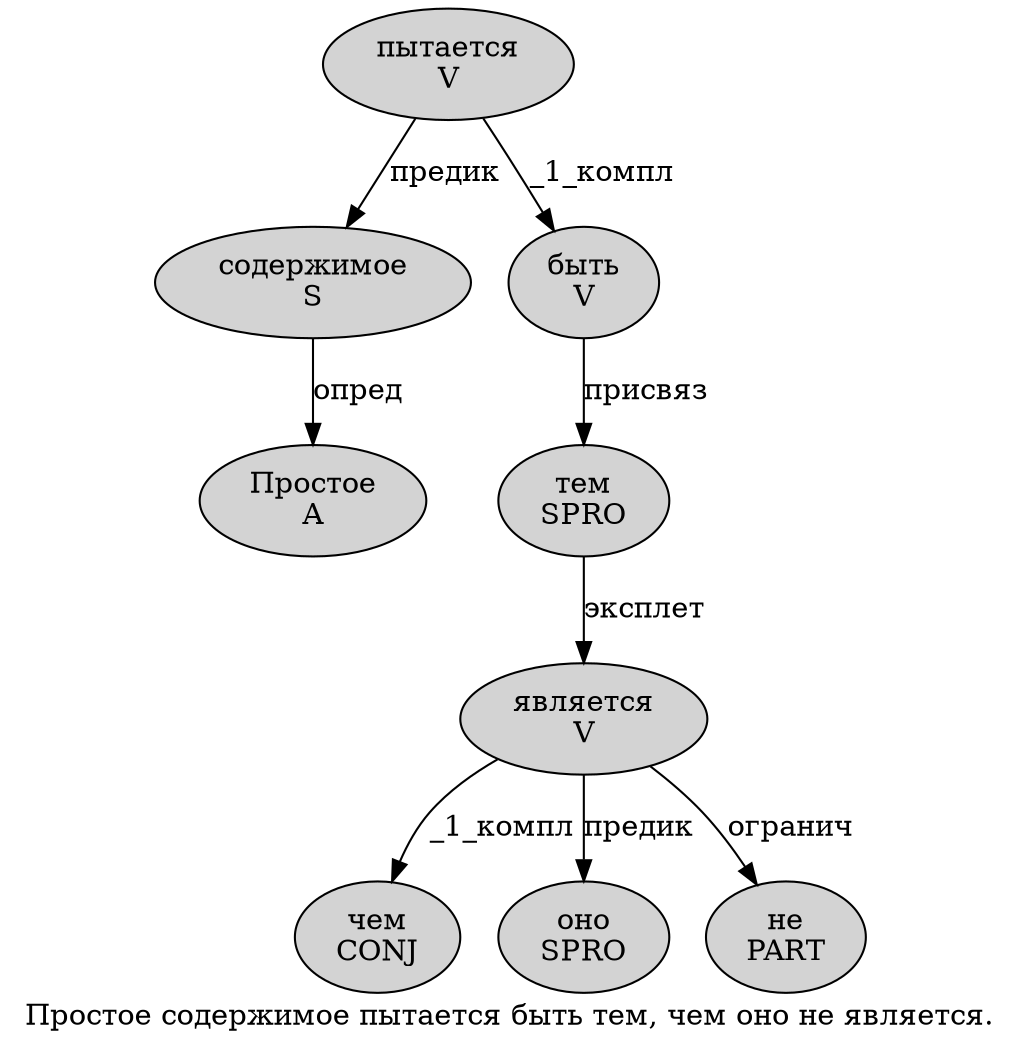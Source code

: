 digraph SENTENCE_2620 {
	graph [label="Простое содержимое пытается быть тем, чем оно не является."]
	node [style=filled]
		0 [label="Простое
A" color="" fillcolor=lightgray penwidth=1 shape=ellipse]
		1 [label="содержимое
S" color="" fillcolor=lightgray penwidth=1 shape=ellipse]
		2 [label="пытается
V" color="" fillcolor=lightgray penwidth=1 shape=ellipse]
		3 [label="быть
V" color="" fillcolor=lightgray penwidth=1 shape=ellipse]
		4 [label="тем
SPRO" color="" fillcolor=lightgray penwidth=1 shape=ellipse]
		6 [label="чем
CONJ" color="" fillcolor=lightgray penwidth=1 shape=ellipse]
		7 [label="оно
SPRO" color="" fillcolor=lightgray penwidth=1 shape=ellipse]
		8 [label="не
PART" color="" fillcolor=lightgray penwidth=1 shape=ellipse]
		9 [label="является
V" color="" fillcolor=lightgray penwidth=1 shape=ellipse]
			3 -> 4 [label="присвяз"]
			1 -> 0 [label="опред"]
			2 -> 1 [label="предик"]
			2 -> 3 [label="_1_компл"]
			4 -> 9 [label="эксплет"]
			9 -> 6 [label="_1_компл"]
			9 -> 7 [label="предик"]
			9 -> 8 [label="огранич"]
}